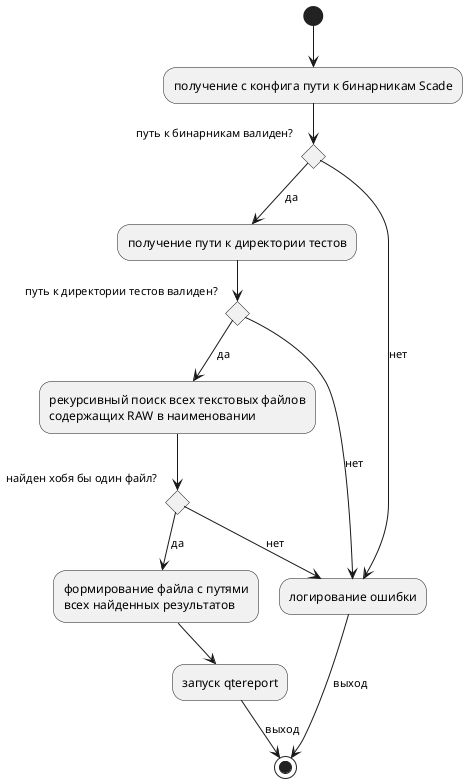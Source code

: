 @startuml

(*) -->  "получение с конфига пути к бинарникам Scade"
if "путь к бинарникам валиден?"
    --> [да] "получение пути к директории тестов"
    if "путь к директории тестов валиден?"
      --> [да] "рекурсивный поиск всех текстовых файлов 
      содержащих RAW в наименовании"
      if "найден хобя бы один файл?"
        --> [да] "формирование файла с путями 
        всех найденных результатов"
        --> "запуск qtereport"
        --> [выход] (*)
      else
        --> [нет] "логирование ошибки"
      endif
    else
        --> [нет] "логирование ошибки"
    endif
else 
    --> [нет] "логирование ошибки"
    --> [выход] (*)
end if


@enduml